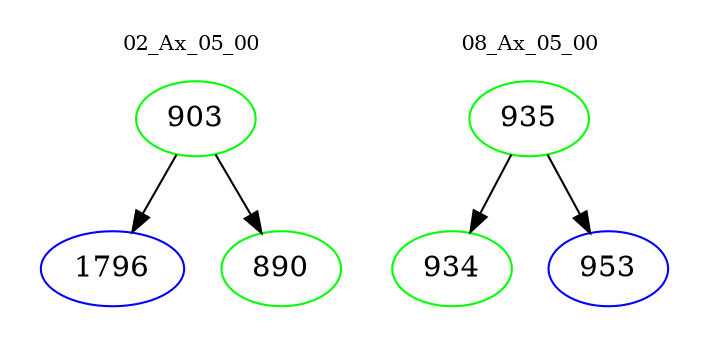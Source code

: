 digraph{
subgraph cluster_0 {
color = white
label = "02_Ax_05_00";
fontsize=10;
T0_903 [label="903", color="green"]
T0_903 -> T0_1796 [color="black"]
T0_1796 [label="1796", color="blue"]
T0_903 -> T0_890 [color="black"]
T0_890 [label="890", color="green"]
}
subgraph cluster_1 {
color = white
label = "08_Ax_05_00";
fontsize=10;
T1_935 [label="935", color="green"]
T1_935 -> T1_934 [color="black"]
T1_934 [label="934", color="green"]
T1_935 -> T1_953 [color="black"]
T1_953 [label="953", color="blue"]
}
}
